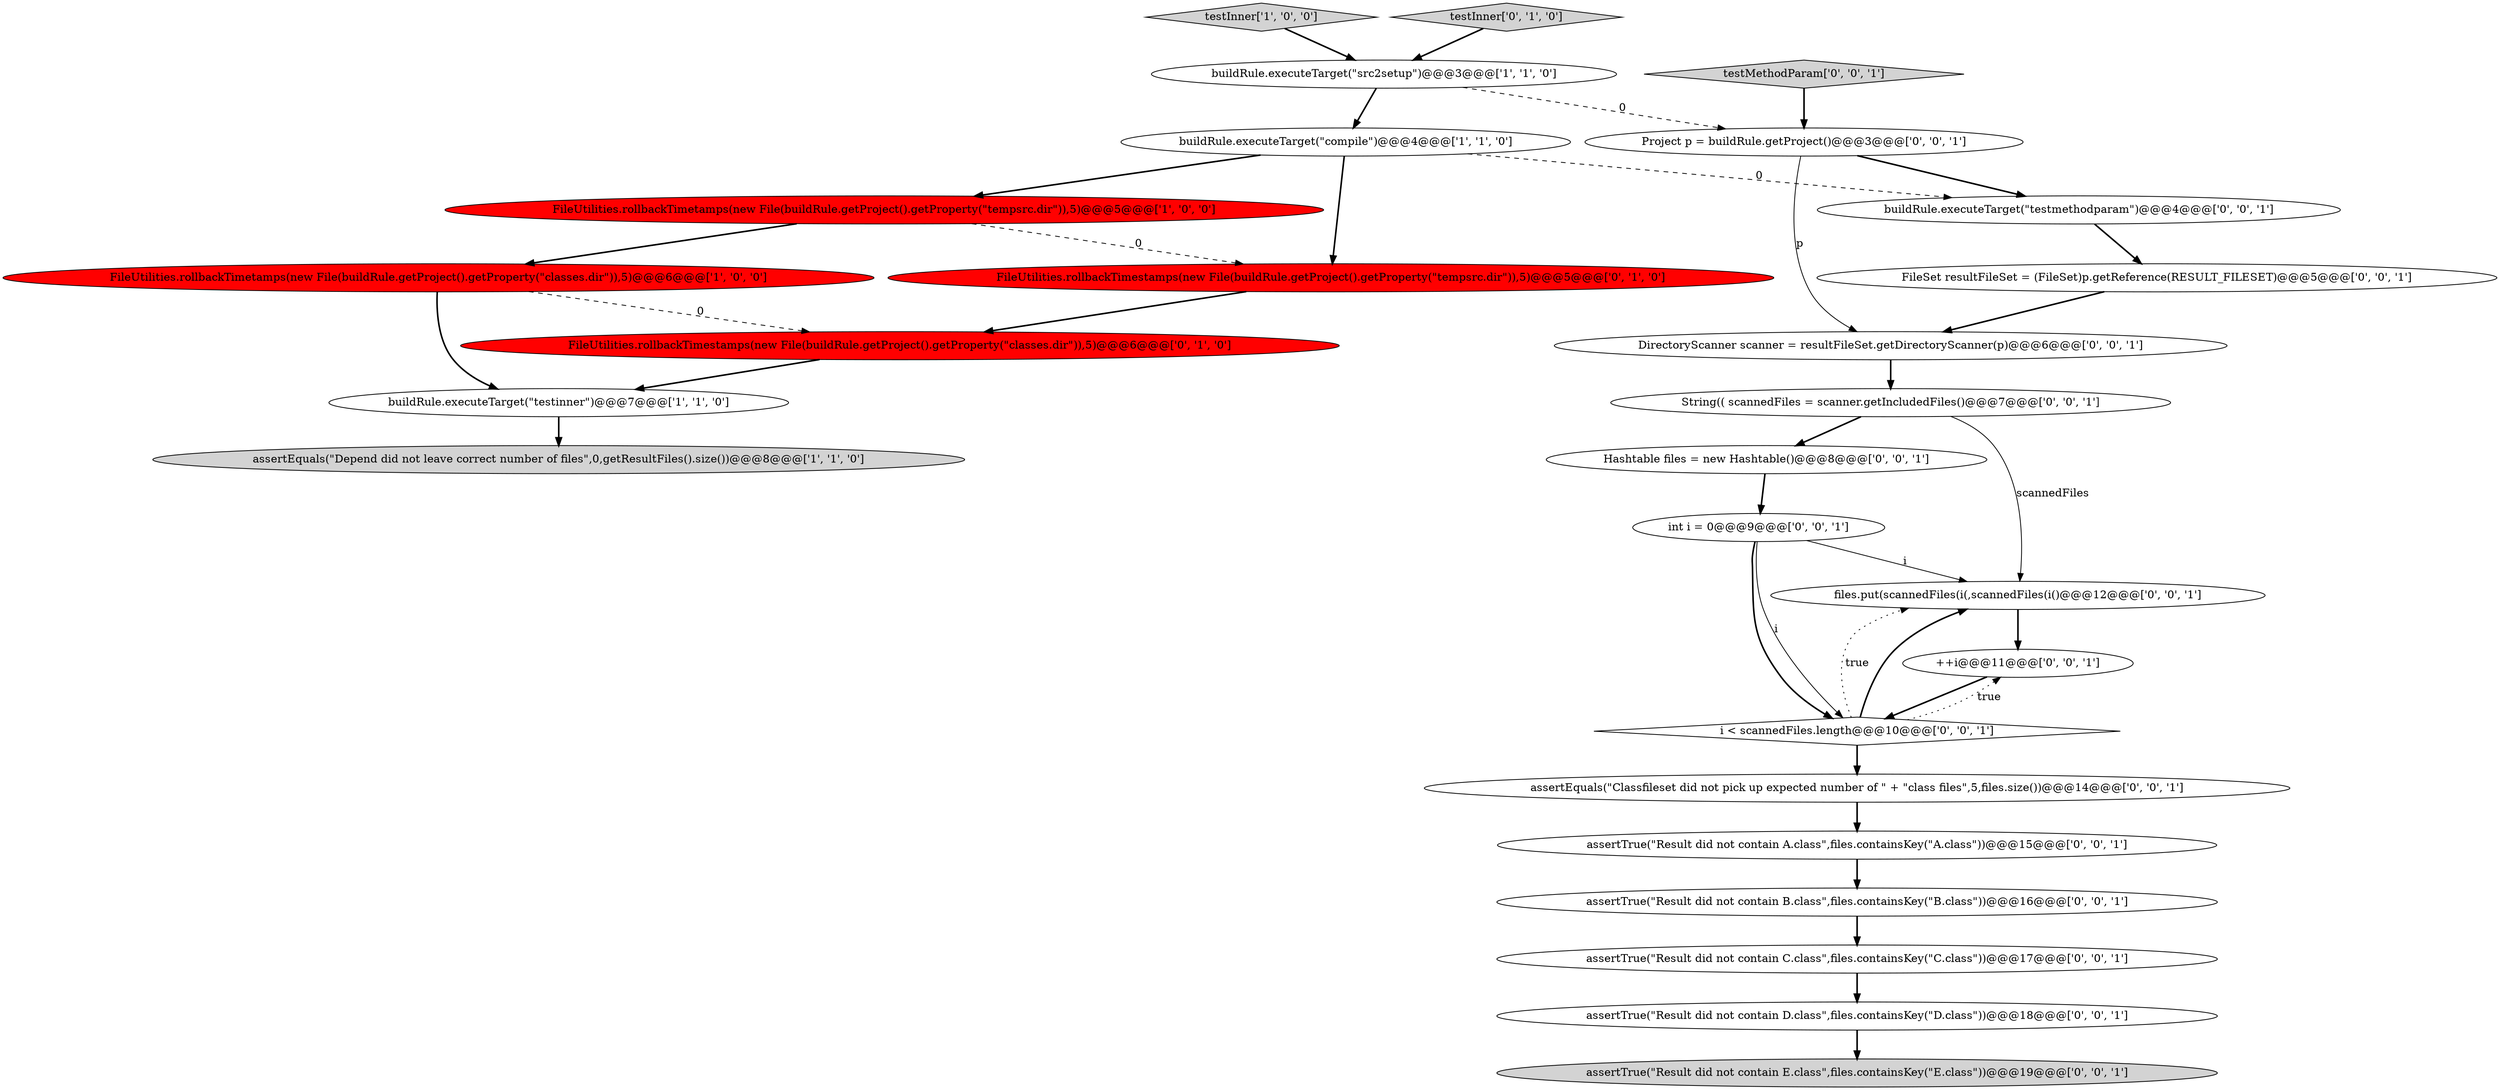 digraph {
12 [style = filled, label = "String(( scannedFiles = scanner.getIncludedFiles()@@@7@@@['0', '0', '1']", fillcolor = white, shape = ellipse image = "AAA0AAABBB3BBB"];
17 [style = filled, label = "int i = 0@@@9@@@['0', '0', '1']", fillcolor = white, shape = ellipse image = "AAA0AAABBB3BBB"];
1 [style = filled, label = "buildRule.executeTarget(\"compile\")@@@4@@@['1', '1', '0']", fillcolor = white, shape = ellipse image = "AAA0AAABBB1BBB"];
10 [style = filled, label = "assertTrue(\"Result did not contain E.class\",files.containsKey(\"E.class\"))@@@19@@@['0', '0', '1']", fillcolor = lightgray, shape = ellipse image = "AAA0AAABBB3BBB"];
2 [style = filled, label = "buildRule.executeTarget(\"src2setup\")@@@3@@@['1', '1', '0']", fillcolor = white, shape = ellipse image = "AAA0AAABBB1BBB"];
14 [style = filled, label = "assertTrue(\"Result did not contain D.class\",files.containsKey(\"D.class\"))@@@18@@@['0', '0', '1']", fillcolor = white, shape = ellipse image = "AAA0AAABBB3BBB"];
22 [style = filled, label = "buildRule.executeTarget(\"testmethodparam\")@@@4@@@['0', '0', '1']", fillcolor = white, shape = ellipse image = "AAA0AAABBB3BBB"];
15 [style = filled, label = "assertTrue(\"Result did not contain C.class\",files.containsKey(\"C.class\"))@@@17@@@['0', '0', '1']", fillcolor = white, shape = ellipse image = "AAA0AAABBB3BBB"];
9 [style = filled, label = "FileUtilities.rollbackTimestamps(new File(buildRule.getProject().getProperty(\"tempsrc.dir\")),5)@@@5@@@['0', '1', '0']", fillcolor = red, shape = ellipse image = "AAA1AAABBB2BBB"];
4 [style = filled, label = "FileUtilities.rollbackTimetamps(new File(buildRule.getProject().getProperty(\"classes.dir\")),5)@@@6@@@['1', '0', '0']", fillcolor = red, shape = ellipse image = "AAA1AAABBB1BBB"];
20 [style = filled, label = "DirectoryScanner scanner = resultFileSet.getDirectoryScanner(p)@@@6@@@['0', '0', '1']", fillcolor = white, shape = ellipse image = "AAA0AAABBB3BBB"];
3 [style = filled, label = "assertEquals(\"Depend did not leave correct number of files\",0,getResultFiles().size())@@@8@@@['1', '1', '0']", fillcolor = lightgray, shape = ellipse image = "AAA0AAABBB1BBB"];
13 [style = filled, label = "files.put(scannedFiles(i(,scannedFiles(i()@@@12@@@['0', '0', '1']", fillcolor = white, shape = ellipse image = "AAA0AAABBB3BBB"];
5 [style = filled, label = "FileUtilities.rollbackTimetamps(new File(buildRule.getProject().getProperty(\"tempsrc.dir\")),5)@@@5@@@['1', '0', '0']", fillcolor = red, shape = ellipse image = "AAA1AAABBB1BBB"];
11 [style = filled, label = "i < scannedFiles.length@@@10@@@['0', '0', '1']", fillcolor = white, shape = diamond image = "AAA0AAABBB3BBB"];
18 [style = filled, label = "FileSet resultFileSet = (FileSet)p.getReference(RESULT_FILESET)@@@5@@@['0', '0', '1']", fillcolor = white, shape = ellipse image = "AAA0AAABBB3BBB"];
24 [style = filled, label = "assertTrue(\"Result did not contain A.class\",files.containsKey(\"A.class\"))@@@15@@@['0', '0', '1']", fillcolor = white, shape = ellipse image = "AAA0AAABBB3BBB"];
6 [style = filled, label = "buildRule.executeTarget(\"testinner\")@@@7@@@['1', '1', '0']", fillcolor = white, shape = ellipse image = "AAA0AAABBB1BBB"];
0 [style = filled, label = "testInner['1', '0', '0']", fillcolor = lightgray, shape = diamond image = "AAA0AAABBB1BBB"];
26 [style = filled, label = "assertEquals(\"Classfileset did not pick up expected number of \" + \"class files\",5,files.size())@@@14@@@['0', '0', '1']", fillcolor = white, shape = ellipse image = "AAA0AAABBB3BBB"];
23 [style = filled, label = "++i@@@11@@@['0', '0', '1']", fillcolor = white, shape = ellipse image = "AAA0AAABBB3BBB"];
8 [style = filled, label = "FileUtilities.rollbackTimestamps(new File(buildRule.getProject().getProperty(\"classes.dir\")),5)@@@6@@@['0', '1', '0']", fillcolor = red, shape = ellipse image = "AAA1AAABBB2BBB"];
7 [style = filled, label = "testInner['0', '1', '0']", fillcolor = lightgray, shape = diamond image = "AAA0AAABBB2BBB"];
16 [style = filled, label = "Project p = buildRule.getProject()@@@3@@@['0', '0', '1']", fillcolor = white, shape = ellipse image = "AAA0AAABBB3BBB"];
21 [style = filled, label = "testMethodParam['0', '0', '1']", fillcolor = lightgray, shape = diamond image = "AAA0AAABBB3BBB"];
19 [style = filled, label = "Hashtable files = new Hashtable()@@@8@@@['0', '0', '1']", fillcolor = white, shape = ellipse image = "AAA0AAABBB3BBB"];
25 [style = filled, label = "assertTrue(\"Result did not contain B.class\",files.containsKey(\"B.class\"))@@@16@@@['0', '0', '1']", fillcolor = white, shape = ellipse image = "AAA0AAABBB3BBB"];
1->5 [style = bold, label=""];
6->3 [style = bold, label=""];
12->13 [style = solid, label="scannedFiles"];
15->14 [style = bold, label=""];
4->6 [style = bold, label=""];
2->1 [style = bold, label=""];
17->11 [style = solid, label="i"];
0->2 [style = bold, label=""];
11->23 [style = dotted, label="true"];
14->10 [style = bold, label=""];
5->9 [style = dashed, label="0"];
8->6 [style = bold, label=""];
19->17 [style = bold, label=""];
11->13 [style = dotted, label="true"];
16->22 [style = bold, label=""];
9->8 [style = bold, label=""];
26->24 [style = bold, label=""];
1->9 [style = bold, label=""];
1->22 [style = dashed, label="0"];
18->20 [style = bold, label=""];
22->18 [style = bold, label=""];
16->20 [style = solid, label="p"];
17->13 [style = solid, label="i"];
7->2 [style = bold, label=""];
24->25 [style = bold, label=""];
2->16 [style = dashed, label="0"];
11->13 [style = bold, label=""];
5->4 [style = bold, label=""];
20->12 [style = bold, label=""];
4->8 [style = dashed, label="0"];
13->23 [style = bold, label=""];
25->15 [style = bold, label=""];
21->16 [style = bold, label=""];
23->11 [style = bold, label=""];
12->19 [style = bold, label=""];
11->26 [style = bold, label=""];
17->11 [style = bold, label=""];
}

